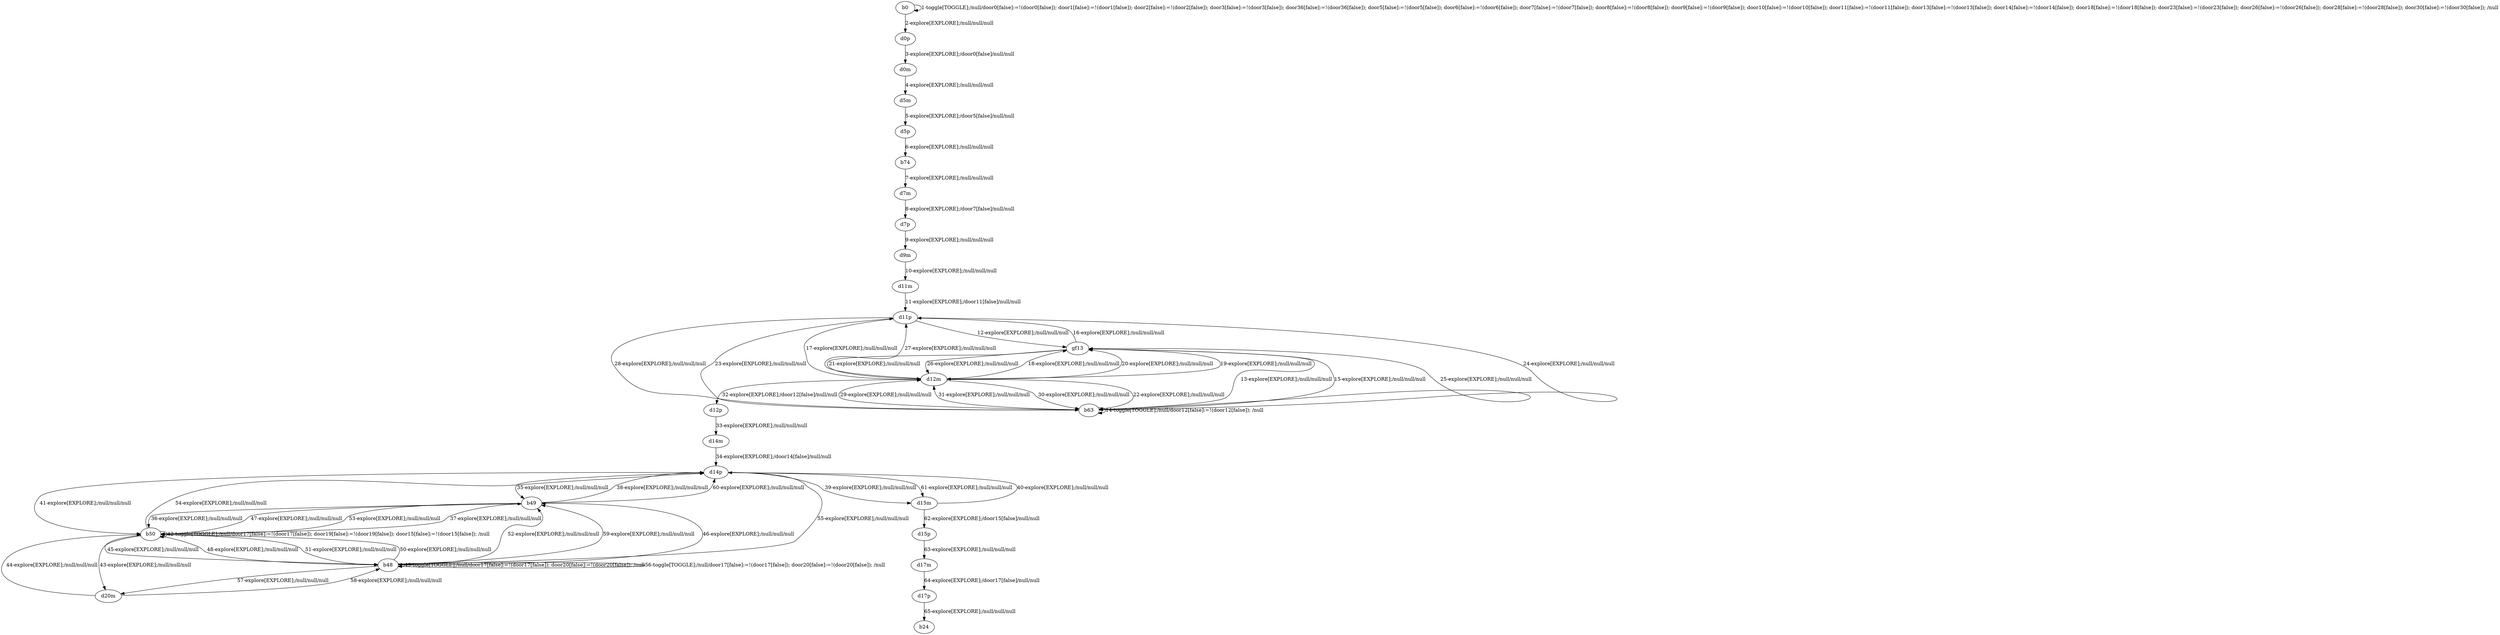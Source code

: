 # Total number of goals covered by this test: 1
# d17p --> b24

digraph g {
"b0" -> "b0" [label = "1-toggle[TOGGLE];/null/door0[false]:=!(door0[false]); door1[false]:=!(door1[false]); door2[false]:=!(door2[false]); door3[false]:=!(door3[false]); door36[false]:=!(door36[false]); door5[false]:=!(door5[false]); door6[false]:=!(door6[false]); door7[false]:=!(door7[false]); door8[false]:=!(door8[false]); door9[false]:=!(door9[false]); door10[false]:=!(door10[false]); door11[false]:=!(door11[false]); door13[false]:=!(door13[false]); door14[false]:=!(door14[false]); door18[false]:=!(door18[false]); door23[false]:=!(door23[false]); door26[false]:=!(door26[false]); door28[false]:=!(door28[false]); door30[false]:=!(door30[false]); /null"];
"b0" -> "d0p" [label = "2-explore[EXPLORE];/null/null/null"];
"d0p" -> "d0m" [label = "3-explore[EXPLORE];/door0[false]/null/null"];
"d0m" -> "d5m" [label = "4-explore[EXPLORE];/null/null/null"];
"d5m" -> "d5p" [label = "5-explore[EXPLORE];/door5[false]/null/null"];
"d5p" -> "b74" [label = "6-explore[EXPLORE];/null/null/null"];
"b74" -> "d7m" [label = "7-explore[EXPLORE];/null/null/null"];
"d7m" -> "d7p" [label = "8-explore[EXPLORE];/door7[false]/null/null"];
"d7p" -> "d9m" [label = "9-explore[EXPLORE];/null/null/null"];
"d9m" -> "d11m" [label = "10-explore[EXPLORE];/null/null/null"];
"d11m" -> "d11p" [label = "11-explore[EXPLORE];/door11[false]/null/null"];
"d11p" -> "gf13" [label = "12-explore[EXPLORE];/null/null/null"];
"gf13" -> "b63" [label = "13-explore[EXPLORE];/null/null/null"];
"b63" -> "b63" [label = "14-toggle[TOGGLE];/null/door12[false]:=!(door12[false]); /null"];
"b63" -> "gf13" [label = "15-explore[EXPLORE];/null/null/null"];
"gf13" -> "d11p" [label = "16-explore[EXPLORE];/null/null/null"];
"d11p" -> "d12m" [label = "17-explore[EXPLORE];/null/null/null"];
"d12m" -> "gf13" [label = "18-explore[EXPLORE];/null/null/null"];
"gf13" -> "d12m" [label = "19-explore[EXPLORE];/null/null/null"];
"d12m" -> "gf13" [label = "20-explore[EXPLORE];/null/null/null"];
"gf13" -> "d12m" [label = "21-explore[EXPLORE];/null/null/null"];
"d12m" -> "b63" [label = "22-explore[EXPLORE];/null/null/null"];
"b63" -> "d11p" [label = "23-explore[EXPLORE];/null/null/null"];
"d11p" -> "b63" [label = "24-explore[EXPLORE];/null/null/null"];
"b63" -> "gf13" [label = "25-explore[EXPLORE];/null/null/null"];
"gf13" -> "d12m" [label = "26-explore[EXPLORE];/null/null/null"];
"d12m" -> "d11p" [label = "27-explore[EXPLORE];/null/null/null"];
"d11p" -> "b63" [label = "28-explore[EXPLORE];/null/null/null"];
"b63" -> "d12m" [label = "29-explore[EXPLORE];/null/null/null"];
"d12m" -> "b63" [label = "30-explore[EXPLORE];/null/null/null"];
"b63" -> "d12m" [label = "31-explore[EXPLORE];/null/null/null"];
"d12m" -> "d12p" [label = "32-explore[EXPLORE];/door12[false]/null/null"];
"d12p" -> "d14m" [label = "33-explore[EXPLORE];/null/null/null"];
"d14m" -> "d14p" [label = "34-explore[EXPLORE];/door14[false]/null/null"];
"d14p" -> "b49" [label = "35-explore[EXPLORE];/null/null/null"];
"b49" -> "b50" [label = "36-explore[EXPLORE];/null/null/null"];
"b50" -> "b49" [label = "37-explore[EXPLORE];/null/null/null"];
"b49" -> "d14p" [label = "38-explore[EXPLORE];/null/null/null"];
"d14p" -> "d15m" [label = "39-explore[EXPLORE];/null/null/null"];
"d15m" -> "d14p" [label = "40-explore[EXPLORE];/null/null/null"];
"d14p" -> "b50" [label = "41-explore[EXPLORE];/null/null/null"];
"b50" -> "b50" [label = "42-toggle[TOGGLE];/null/door17[false]:=!(door17[false]); door19[false]:=!(door19[false]); door15[false]:=!(door15[false]); /null"];
"b50" -> "d20m" [label = "43-explore[EXPLORE];/null/null/null"];
"d20m" -> "b50" [label = "44-explore[EXPLORE];/null/null/null"];
"b50" -> "b48" [label = "45-explore[EXPLORE];/null/null/null"];
"b48" -> "b49" [label = "46-explore[EXPLORE];/null/null/null"];
"b49" -> "b50" [label = "47-explore[EXPLORE];/null/null/null"];
"b50" -> "b48" [label = "48-explore[EXPLORE];/null/null/null"];
"b48" -> "b48" [label = "49-toggle[TOGGLE];/null/door17[false]:=!(door17[false]); door20[false]:=!(door20[false]); /null"];
"b48" -> "b50" [label = "50-explore[EXPLORE];/null/null/null"];
"b50" -> "b48" [label = "51-explore[EXPLORE];/null/null/null"];
"b48" -> "b49" [label = "52-explore[EXPLORE];/null/null/null"];
"b49" -> "b50" [label = "53-explore[EXPLORE];/null/null/null"];
"b50" -> "d14p" [label = "54-explore[EXPLORE];/null/null/null"];
"d14p" -> "b48" [label = "55-explore[EXPLORE];/null/null/null"];
"b48" -> "b48" [label = "56-toggle[TOGGLE];/null/door17[false]:=!(door17[false]); door20[false]:=!(door20[false]); /null"];
"b48" -> "d20m" [label = "57-explore[EXPLORE];/null/null/null"];
"d20m" -> "b48" [label = "58-explore[EXPLORE];/null/null/null"];
"b48" -> "b49" [label = "59-explore[EXPLORE];/null/null/null"];
"b49" -> "d14p" [label = "60-explore[EXPLORE];/null/null/null"];
"d14p" -> "d15m" [label = "61-explore[EXPLORE];/null/null/null"];
"d15m" -> "d15p" [label = "62-explore[EXPLORE];/door15[false]/null/null"];
"d15p" -> "d17m" [label = "63-explore[EXPLORE];/null/null/null"];
"d17m" -> "d17p" [label = "64-explore[EXPLORE];/door17[false]/null/null"];
"d17p" -> "b24" [label = "65-explore[EXPLORE];/null/null/null"];
}